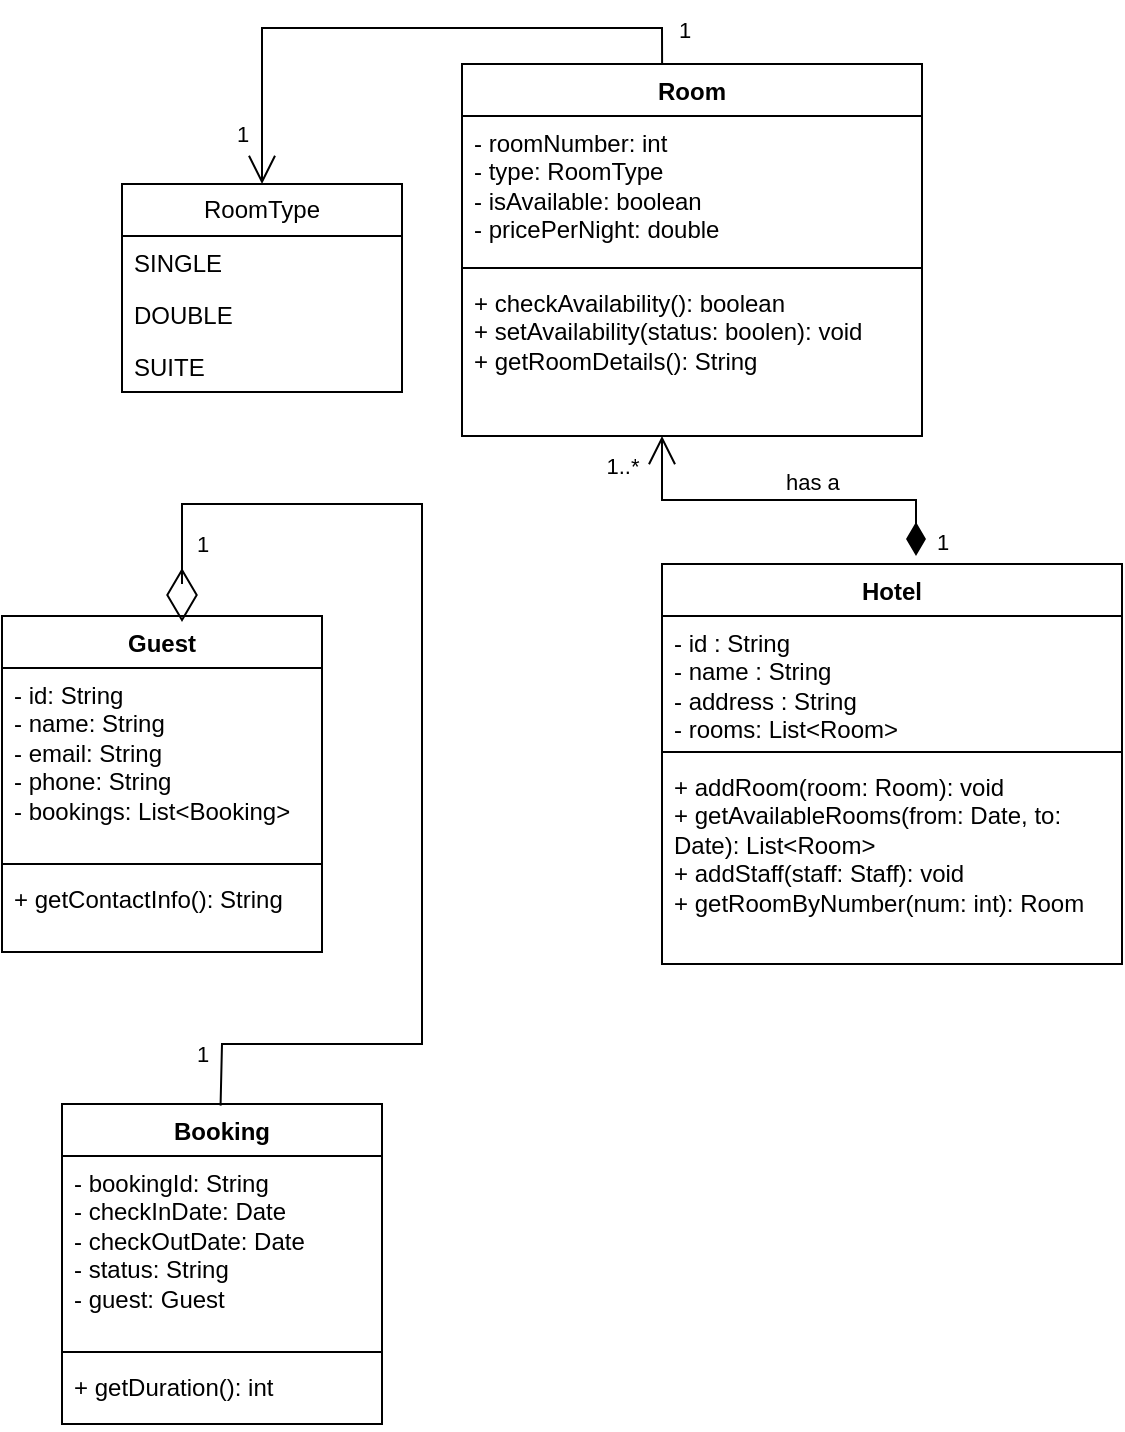 <mxfile version="28.0.9">
  <diagram name="Page-1" id="gY9joF3YD0-PjVx57qXv">
    <mxGraphModel dx="1665" dy="937" grid="1" gridSize="10" guides="1" tooltips="1" connect="1" arrows="1" fold="1" page="1" pageScale="1" pageWidth="850" pageHeight="1100" math="0" shadow="0">
      <root>
        <mxCell id="0" />
        <mxCell id="1" parent="0" />
        <mxCell id="Kskn2MOylppoAT7lnNlY-1" value="Hotel" style="swimlane;fontStyle=1;align=center;verticalAlign=top;childLayout=stackLayout;horizontal=1;startSize=26;horizontalStack=0;resizeParent=1;resizeParentMax=0;resizeLast=0;collapsible=1;marginBottom=0;whiteSpace=wrap;html=1;" parent="1" vertex="1">
          <mxGeometry x="390" y="400" width="230" height="200" as="geometry">
            <mxRectangle x="350" y="240" width="70" height="30" as="alternateBounds" />
          </mxGeometry>
        </mxCell>
        <mxCell id="Kskn2MOylppoAT7lnNlY-2" value="- id : String&lt;br&gt;&lt;div&gt;- name : String&amp;nbsp;&lt;/div&gt;&lt;div&gt;- address : String&lt;/div&gt;&lt;div&gt;- rooms: List&amp;lt;Room&amp;gt;&lt;/div&gt;&lt;div&gt;- staff: List&amp;lt;Staff&amp;gt;&lt;/div&gt;" style="text;strokeColor=none;fillColor=none;align=left;verticalAlign=top;spacingLeft=4;spacingRight=4;overflow=hidden;rotatable=0;points=[[0,0.5],[1,0.5]];portConstraint=eastwest;whiteSpace=wrap;html=1;" parent="Kskn2MOylppoAT7lnNlY-1" vertex="1">
          <mxGeometry y="26" width="230" height="64" as="geometry" />
        </mxCell>
        <mxCell id="Kskn2MOylppoAT7lnNlY-3" value="" style="line;strokeWidth=1;fillColor=none;align=left;verticalAlign=middle;spacingTop=-1;spacingLeft=3;spacingRight=3;rotatable=0;labelPosition=right;points=[];portConstraint=eastwest;strokeColor=inherit;" parent="Kskn2MOylppoAT7lnNlY-1" vertex="1">
          <mxGeometry y="90" width="230" height="8" as="geometry" />
        </mxCell>
        <mxCell id="Kskn2MOylppoAT7lnNlY-4" value="&lt;div&gt;+ addRoom(room: Room): void&lt;/div&gt;&lt;div&gt;+ getAvailableRooms(from: Date, to: Date): List&amp;lt;Room&amp;gt;&lt;/div&gt;&lt;div&gt;+ addStaff(staff: Staff): void&lt;/div&gt;&lt;div&gt;+ getRoomByNumber(num: int): Room&lt;/div&gt;" style="text;strokeColor=none;fillColor=none;align=left;verticalAlign=top;spacingLeft=4;spacingRight=4;overflow=hidden;rotatable=0;points=[[0,0.5],[1,0.5]];portConstraint=eastwest;whiteSpace=wrap;html=1;" parent="Kskn2MOylppoAT7lnNlY-1" vertex="1">
          <mxGeometry y="98" width="230" height="102" as="geometry" />
        </mxCell>
        <mxCell id="AN0wBfZyaCoW5nnhu2_1-1" value="Room" style="swimlane;fontStyle=1;align=center;verticalAlign=top;childLayout=stackLayout;horizontal=1;startSize=26;horizontalStack=0;resizeParent=1;resizeParentMax=0;resizeLast=0;collapsible=1;marginBottom=0;whiteSpace=wrap;html=1;" vertex="1" parent="1">
          <mxGeometry x="290" y="150" width="230" height="186" as="geometry">
            <mxRectangle x="290" y="150" width="70" height="30" as="alternateBounds" />
          </mxGeometry>
        </mxCell>
        <mxCell id="AN0wBfZyaCoW5nnhu2_1-2" value="- roomNumber: int&lt;div&gt;- type: RoomType&lt;/div&gt;&lt;div&gt;- isAvailable: boolean&lt;/div&gt;&lt;div&gt;- pricePerNight: double&lt;/div&gt;" style="text;strokeColor=none;fillColor=none;align=left;verticalAlign=top;spacingLeft=4;spacingRight=4;overflow=hidden;rotatable=0;points=[[0,0.5],[1,0.5]];portConstraint=eastwest;whiteSpace=wrap;html=1;" vertex="1" parent="AN0wBfZyaCoW5nnhu2_1-1">
          <mxGeometry y="26" width="230" height="72" as="geometry" />
        </mxCell>
        <mxCell id="AN0wBfZyaCoW5nnhu2_1-3" value="" style="line;strokeWidth=1;fillColor=none;align=left;verticalAlign=middle;spacingTop=-1;spacingLeft=3;spacingRight=3;rotatable=0;labelPosition=right;points=[];portConstraint=eastwest;strokeColor=inherit;" vertex="1" parent="AN0wBfZyaCoW5nnhu2_1-1">
          <mxGeometry y="98" width="230" height="8" as="geometry" />
        </mxCell>
        <mxCell id="AN0wBfZyaCoW5nnhu2_1-4" value="+ checkAvailability(): boolean&lt;div&gt;+ setAvailability(status: boolen): void&lt;/div&gt;&lt;div&gt;+ getRoomDetails(): String&lt;/div&gt;" style="text;strokeColor=none;fillColor=none;align=left;verticalAlign=top;spacingLeft=4;spacingRight=4;overflow=hidden;rotatable=0;points=[[0,0.5],[1,0.5]];portConstraint=eastwest;whiteSpace=wrap;html=1;" vertex="1" parent="AN0wBfZyaCoW5nnhu2_1-1">
          <mxGeometry y="106" width="230" height="80" as="geometry" />
        </mxCell>
        <mxCell id="AN0wBfZyaCoW5nnhu2_1-8" value="RoomType" style="swimlane;fontStyle=0;childLayout=stackLayout;horizontal=1;startSize=26;fillColor=none;horizontalStack=0;resizeParent=1;resizeParentMax=0;resizeLast=0;collapsible=1;marginBottom=0;whiteSpace=wrap;html=1;" vertex="1" parent="1">
          <mxGeometry x="120" y="210" width="140" height="104" as="geometry">
            <mxRectangle x="120" y="210" width="100" height="30" as="alternateBounds" />
          </mxGeometry>
        </mxCell>
        <mxCell id="AN0wBfZyaCoW5nnhu2_1-9" value="SINGLE" style="text;strokeColor=none;fillColor=none;align=left;verticalAlign=top;spacingLeft=4;spacingRight=4;overflow=hidden;rotatable=0;points=[[0,0.5],[1,0.5]];portConstraint=eastwest;whiteSpace=wrap;html=1;" vertex="1" parent="AN0wBfZyaCoW5nnhu2_1-8">
          <mxGeometry y="26" width="140" height="26" as="geometry" />
        </mxCell>
        <mxCell id="AN0wBfZyaCoW5nnhu2_1-10" value="DOUBLE" style="text;strokeColor=none;fillColor=none;align=left;verticalAlign=top;spacingLeft=4;spacingRight=4;overflow=hidden;rotatable=0;points=[[0,0.5],[1,0.5]];portConstraint=eastwest;whiteSpace=wrap;html=1;" vertex="1" parent="AN0wBfZyaCoW5nnhu2_1-8">
          <mxGeometry y="52" width="140" height="26" as="geometry" />
        </mxCell>
        <mxCell id="AN0wBfZyaCoW5nnhu2_1-11" value="SUITE" style="text;strokeColor=none;fillColor=none;align=left;verticalAlign=top;spacingLeft=4;spacingRight=4;overflow=hidden;rotatable=0;points=[[0,0.5],[1,0.5]];portConstraint=eastwest;whiteSpace=wrap;html=1;" vertex="1" parent="AN0wBfZyaCoW5nnhu2_1-8">
          <mxGeometry y="78" width="140" height="26" as="geometry" />
        </mxCell>
        <mxCell id="AN0wBfZyaCoW5nnhu2_1-12" value="has a&amp;nbsp;" style="endArrow=open;html=1;endSize=12;startArrow=diamondThin;startSize=14;startFill=1;edgeStyle=orthogonalEdgeStyle;align=left;verticalAlign=bottom;rounded=0;" edge="1" parent="1">
          <mxGeometry x="0.018" relative="1" as="geometry">
            <mxPoint x="517" y="396" as="sourcePoint" />
            <mxPoint x="390" y="336" as="targetPoint" />
            <Array as="points">
              <mxPoint x="517" y="368" />
              <mxPoint x="390" y="368" />
            </Array>
            <mxPoint as="offset" />
          </mxGeometry>
        </mxCell>
        <mxCell id="AN0wBfZyaCoW5nnhu2_1-17" value="1" style="edgeLabel;html=1;align=center;verticalAlign=middle;resizable=0;points=[];" vertex="1" connectable="0" parent="AN0wBfZyaCoW5nnhu2_1-12">
          <mxGeometry x="-0.925" relative="1" as="geometry">
            <mxPoint x="13" as="offset" />
          </mxGeometry>
        </mxCell>
        <mxCell id="AN0wBfZyaCoW5nnhu2_1-18" value="1..*" style="edgeLabel;html=1;align=center;verticalAlign=middle;resizable=0;points=[];" vertex="1" connectable="0" parent="AN0wBfZyaCoW5nnhu2_1-12">
          <mxGeometry x="0.983" y="2" relative="1" as="geometry">
            <mxPoint x="-18" y="13" as="offset" />
          </mxGeometry>
        </mxCell>
        <mxCell id="AN0wBfZyaCoW5nnhu2_1-19" value="" style="endArrow=open;endFill=1;endSize=12;html=1;rounded=0;entryX=0.5;entryY=0;entryDx=0;entryDy=0;exitX=0.435;exitY=0;exitDx=0;exitDy=0;exitPerimeter=0;" edge="1" parent="1" source="AN0wBfZyaCoW5nnhu2_1-1" target="AN0wBfZyaCoW5nnhu2_1-8">
          <mxGeometry width="160" relative="1" as="geometry">
            <mxPoint x="380" y="130" as="sourcePoint" />
            <mxPoint x="190" y="191.67" as="targetPoint" />
            <Array as="points">
              <mxPoint x="390" y="132" />
              <mxPoint x="190" y="132" />
            </Array>
          </mxGeometry>
        </mxCell>
        <mxCell id="AN0wBfZyaCoW5nnhu2_1-20" value="1" style="edgeLabel;html=1;align=center;verticalAlign=middle;resizable=0;points=[];" vertex="1" connectable="0" parent="AN0wBfZyaCoW5nnhu2_1-19">
          <mxGeometry x="-0.886" y="1" relative="1" as="geometry">
            <mxPoint x="12" as="offset" />
          </mxGeometry>
        </mxCell>
        <mxCell id="AN0wBfZyaCoW5nnhu2_1-21" value="1" style="edgeLabel;html=1;align=center;verticalAlign=middle;resizable=0;points=[];" vertex="1" connectable="0" parent="AN0wBfZyaCoW5nnhu2_1-19">
          <mxGeometry x="0.829" y="1" relative="1" as="geometry">
            <mxPoint x="-11" as="offset" />
          </mxGeometry>
        </mxCell>
        <mxCell id="AN0wBfZyaCoW5nnhu2_1-26" value="Guest" style="swimlane;fontStyle=1;align=center;verticalAlign=top;childLayout=stackLayout;horizontal=1;startSize=26;horizontalStack=0;resizeParent=1;resizeParentMax=0;resizeLast=0;collapsible=1;marginBottom=0;whiteSpace=wrap;html=1;" vertex="1" parent="1">
          <mxGeometry x="60" y="426" width="160" height="168" as="geometry" />
        </mxCell>
        <mxCell id="AN0wBfZyaCoW5nnhu2_1-27" value="&lt;div&gt;- id: String&lt;/div&gt;- name: String&amp;nbsp;&lt;div&gt;- email: String&amp;nbsp;&lt;/div&gt;&lt;div&gt;- phone: String&lt;/div&gt;&lt;div&gt;- bookings: List&amp;lt;Booking&amp;gt;&lt;/div&gt;" style="text;strokeColor=none;fillColor=none;align=left;verticalAlign=top;spacingLeft=4;spacingRight=4;overflow=hidden;rotatable=0;points=[[0,0.5],[1,0.5]];portConstraint=eastwest;whiteSpace=wrap;html=1;" vertex="1" parent="AN0wBfZyaCoW5nnhu2_1-26">
          <mxGeometry y="26" width="160" height="94" as="geometry" />
        </mxCell>
        <mxCell id="AN0wBfZyaCoW5nnhu2_1-28" value="" style="line;strokeWidth=1;fillColor=none;align=left;verticalAlign=middle;spacingTop=-1;spacingLeft=3;spacingRight=3;rotatable=0;labelPosition=right;points=[];portConstraint=eastwest;strokeColor=inherit;" vertex="1" parent="AN0wBfZyaCoW5nnhu2_1-26">
          <mxGeometry y="120" width="160" height="8" as="geometry" />
        </mxCell>
        <mxCell id="AN0wBfZyaCoW5nnhu2_1-29" value="+ getContactInfo(): String" style="text;strokeColor=none;fillColor=none;align=left;verticalAlign=top;spacingLeft=4;spacingRight=4;overflow=hidden;rotatable=0;points=[[0,0.5],[1,0.5]];portConstraint=eastwest;whiteSpace=wrap;html=1;" vertex="1" parent="AN0wBfZyaCoW5nnhu2_1-26">
          <mxGeometry y="128" width="160" height="40" as="geometry" />
        </mxCell>
        <mxCell id="AN0wBfZyaCoW5nnhu2_1-30" value="Booking" style="swimlane;fontStyle=1;align=center;verticalAlign=top;childLayout=stackLayout;horizontal=1;startSize=26;horizontalStack=0;resizeParent=1;resizeParentMax=0;resizeLast=0;collapsible=1;marginBottom=0;whiteSpace=wrap;html=1;" vertex="1" parent="1">
          <mxGeometry x="90" y="670" width="160" height="160" as="geometry" />
        </mxCell>
        <mxCell id="AN0wBfZyaCoW5nnhu2_1-31" value="- bookingId: String&lt;div&gt;- checkInDate: Date&lt;/div&gt;&lt;div&gt;- checkOutDate: Date&lt;/div&gt;&lt;div&gt;- status: String&lt;/div&gt;&lt;div&gt;- guest: Guest&lt;/div&gt;" style="text;strokeColor=none;fillColor=none;align=left;verticalAlign=top;spacingLeft=4;spacingRight=4;overflow=hidden;rotatable=0;points=[[0,0.5],[1,0.5]];portConstraint=eastwest;whiteSpace=wrap;html=1;" vertex="1" parent="AN0wBfZyaCoW5nnhu2_1-30">
          <mxGeometry y="26" width="160" height="94" as="geometry" />
        </mxCell>
        <mxCell id="AN0wBfZyaCoW5nnhu2_1-32" value="" style="line;strokeWidth=1;fillColor=none;align=left;verticalAlign=middle;spacingTop=-1;spacingLeft=3;spacingRight=3;rotatable=0;labelPosition=right;points=[];portConstraint=eastwest;strokeColor=inherit;" vertex="1" parent="AN0wBfZyaCoW5nnhu2_1-30">
          <mxGeometry y="120" width="160" height="8" as="geometry" />
        </mxCell>
        <mxCell id="AN0wBfZyaCoW5nnhu2_1-33" value="+ getDuration(): int" style="text;strokeColor=none;fillColor=none;align=left;verticalAlign=top;spacingLeft=4;spacingRight=4;overflow=hidden;rotatable=0;points=[[0,0.5],[1,0.5]];portConstraint=eastwest;whiteSpace=wrap;html=1;" vertex="1" parent="AN0wBfZyaCoW5nnhu2_1-30">
          <mxGeometry y="128" width="160" height="32" as="geometry" />
        </mxCell>
        <mxCell id="AN0wBfZyaCoW5nnhu2_1-34" value="" style="endArrow=diamondThin;endFill=0;endSize=24;html=1;rounded=0;entryX=0.567;entryY=0.013;entryDx=0;entryDy=0;entryPerimeter=0;exitX=0.5;exitY=0;exitDx=0;exitDy=0;" edge="1" parent="1">
          <mxGeometry width="160" relative="1" as="geometry">
            <mxPoint x="169.28" y="670.82" as="sourcePoint" />
            <mxPoint x="150.0" y="429.004" as="targetPoint" />
            <Array as="points">
              <mxPoint x="170" y="640" />
              <mxPoint x="220" y="640" />
              <mxPoint x="270" y="640" />
              <mxPoint x="270" y="560" />
              <mxPoint x="270" y="370" />
              <mxPoint x="150" y="370" />
              <mxPoint x="150" y="410" />
            </Array>
          </mxGeometry>
        </mxCell>
        <mxCell id="AN0wBfZyaCoW5nnhu2_1-38" value="1" style="edgeLabel;html=1;align=center;verticalAlign=middle;resizable=0;points=[];" vertex="1" connectable="0" parent="AN0wBfZyaCoW5nnhu2_1-34">
          <mxGeometry x="-0.908" relative="1" as="geometry">
            <mxPoint x="-10" as="offset" />
          </mxGeometry>
        </mxCell>
        <mxCell id="AN0wBfZyaCoW5nnhu2_1-39" value="1" style="edgeLabel;html=1;align=center;verticalAlign=middle;resizable=0;points=[];" vertex="1" connectable="0" parent="AN0wBfZyaCoW5nnhu2_1-34">
          <mxGeometry x="0.925" y="2" relative="1" as="geometry">
            <mxPoint x="8" y="-17" as="offset" />
          </mxGeometry>
        </mxCell>
      </root>
    </mxGraphModel>
  </diagram>
</mxfile>
